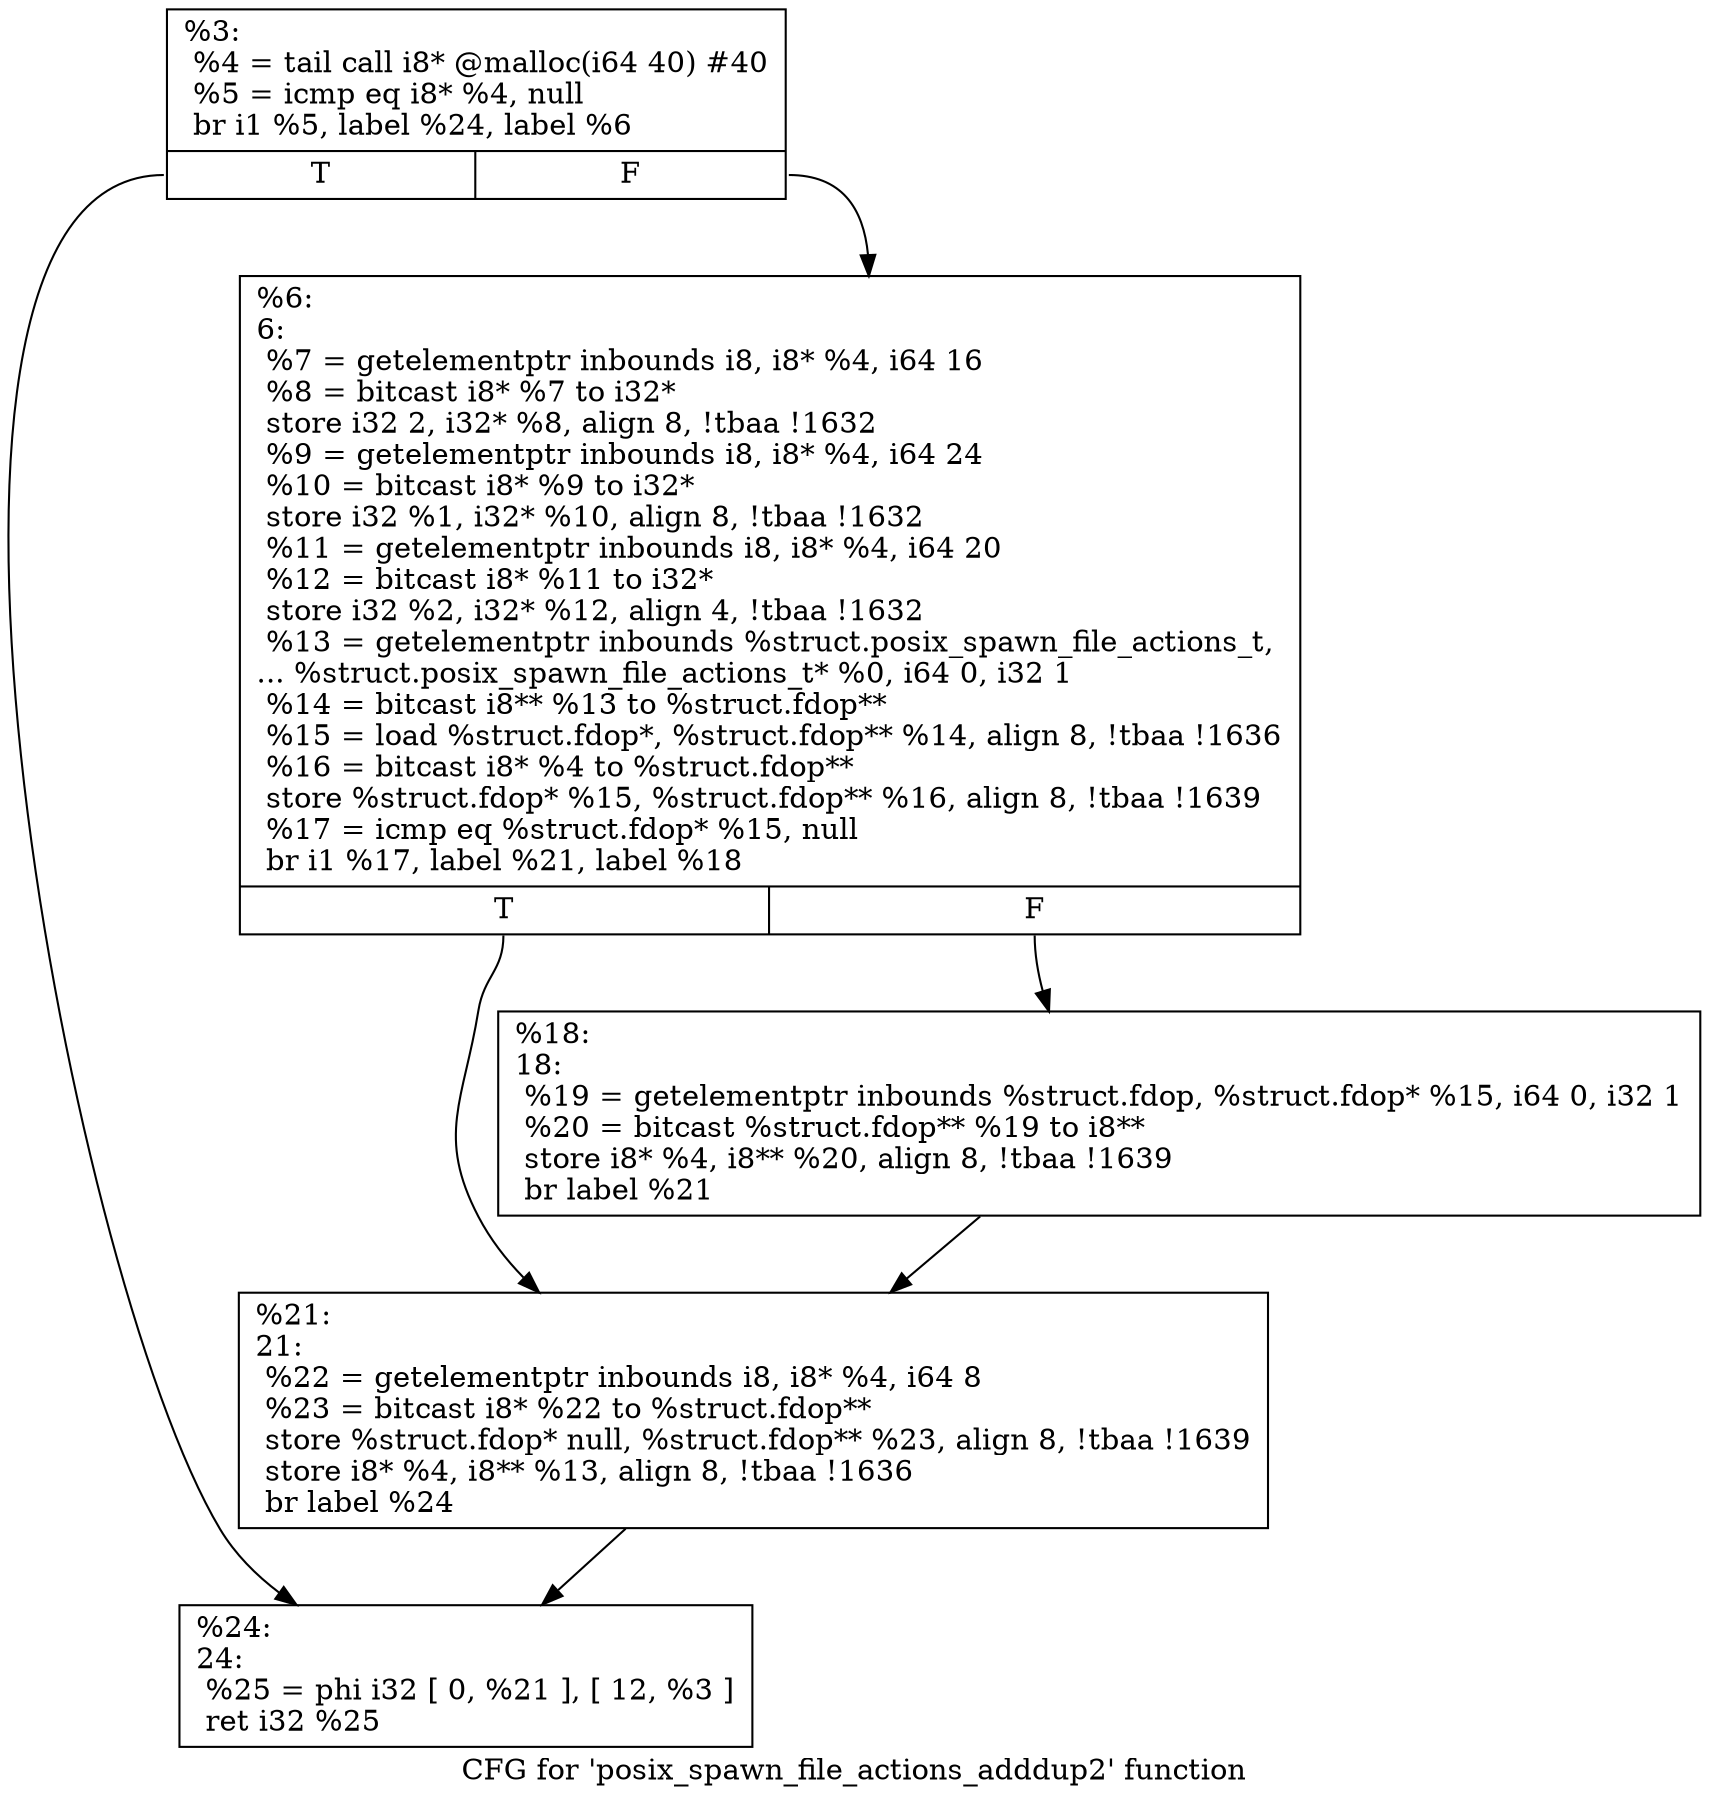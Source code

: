 digraph "CFG for 'posix_spawn_file_actions_adddup2' function" {
	label="CFG for 'posix_spawn_file_actions_adddup2' function";

	Node0x1fc0400 [shape=record,label="{%3:\l  %4 = tail call i8* @malloc(i64 40) #40\l  %5 = icmp eq i8* %4, null\l  br i1 %5, label %24, label %6\l|{<s0>T|<s1>F}}"];
	Node0x1fc0400:s0 -> Node0x1fc0840;
	Node0x1fc0400:s1 -> Node0x1fc0750;
	Node0x1fc0750 [shape=record,label="{%6:\l6:                                                \l  %7 = getelementptr inbounds i8, i8* %4, i64 16\l  %8 = bitcast i8* %7 to i32*\l  store i32 2, i32* %8, align 8, !tbaa !1632\l  %9 = getelementptr inbounds i8, i8* %4, i64 24\l  %10 = bitcast i8* %9 to i32*\l  store i32 %1, i32* %10, align 8, !tbaa !1632\l  %11 = getelementptr inbounds i8, i8* %4, i64 20\l  %12 = bitcast i8* %11 to i32*\l  store i32 %2, i32* %12, align 4, !tbaa !1632\l  %13 = getelementptr inbounds %struct.posix_spawn_file_actions_t,\l... %struct.posix_spawn_file_actions_t* %0, i64 0, i32 1\l  %14 = bitcast i8** %13 to %struct.fdop**\l  %15 = load %struct.fdop*, %struct.fdop** %14, align 8, !tbaa !1636\l  %16 = bitcast i8* %4 to %struct.fdop**\l  store %struct.fdop* %15, %struct.fdop** %16, align 8, !tbaa !1639\l  %17 = icmp eq %struct.fdop* %15, null\l  br i1 %17, label %21, label %18\l|{<s0>T|<s1>F}}"];
	Node0x1fc0750:s0 -> Node0x1fc07f0;
	Node0x1fc0750:s1 -> Node0x1fc07a0;
	Node0x1fc07a0 [shape=record,label="{%18:\l18:                                               \l  %19 = getelementptr inbounds %struct.fdop, %struct.fdop* %15, i64 0, i32 1\l  %20 = bitcast %struct.fdop** %19 to i8**\l  store i8* %4, i8** %20, align 8, !tbaa !1639\l  br label %21\l}"];
	Node0x1fc07a0 -> Node0x1fc07f0;
	Node0x1fc07f0 [shape=record,label="{%21:\l21:                                               \l  %22 = getelementptr inbounds i8, i8* %4, i64 8\l  %23 = bitcast i8* %22 to %struct.fdop**\l  store %struct.fdop* null, %struct.fdop** %23, align 8, !tbaa !1639\l  store i8* %4, i8** %13, align 8, !tbaa !1636\l  br label %24\l}"];
	Node0x1fc07f0 -> Node0x1fc0840;
	Node0x1fc0840 [shape=record,label="{%24:\l24:                                               \l  %25 = phi i32 [ 0, %21 ], [ 12, %3 ]\l  ret i32 %25\l}"];
}
